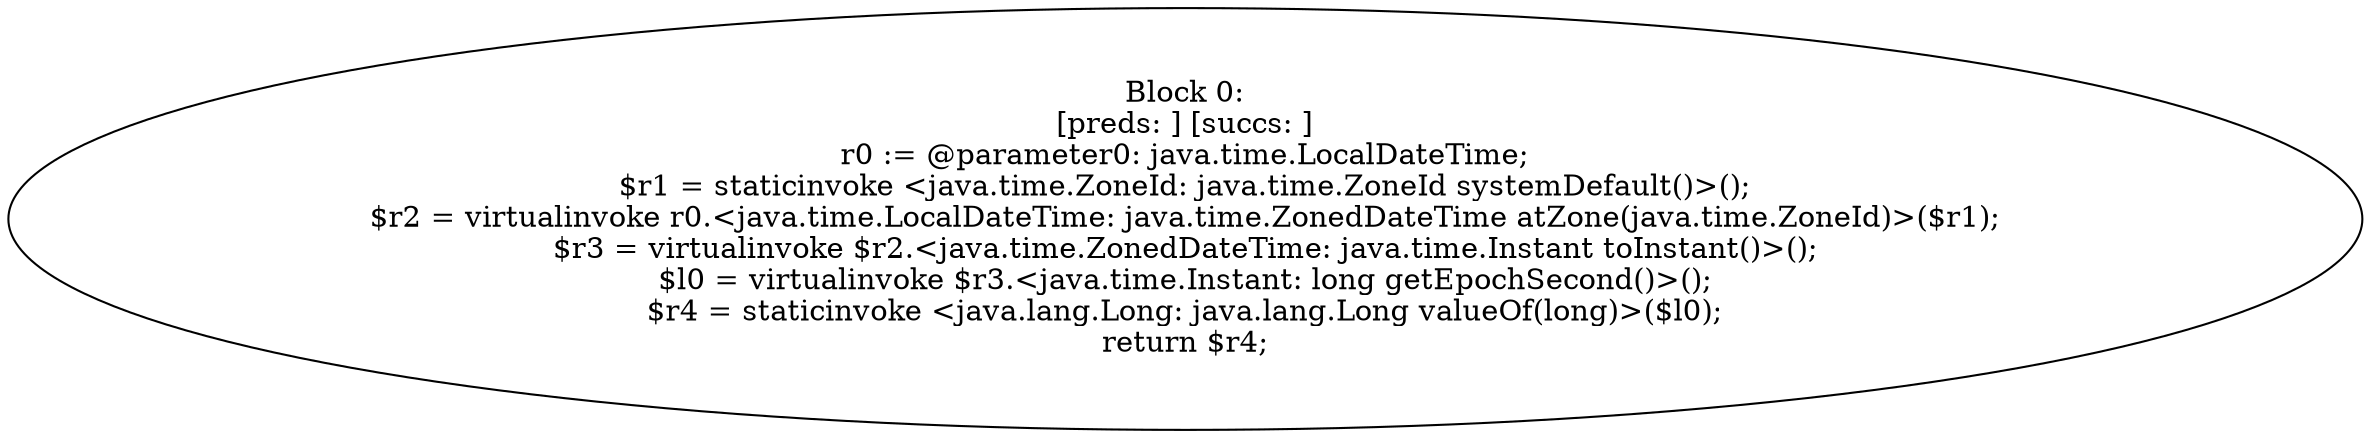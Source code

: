 digraph "unitGraph" {
    "Block 0:
[preds: ] [succs: ]
r0 := @parameter0: java.time.LocalDateTime;
$r1 = staticinvoke <java.time.ZoneId: java.time.ZoneId systemDefault()>();
$r2 = virtualinvoke r0.<java.time.LocalDateTime: java.time.ZonedDateTime atZone(java.time.ZoneId)>($r1);
$r3 = virtualinvoke $r2.<java.time.ZonedDateTime: java.time.Instant toInstant()>();
$l0 = virtualinvoke $r3.<java.time.Instant: long getEpochSecond()>();
$r4 = staticinvoke <java.lang.Long: java.lang.Long valueOf(long)>($l0);
return $r4;
"
}

